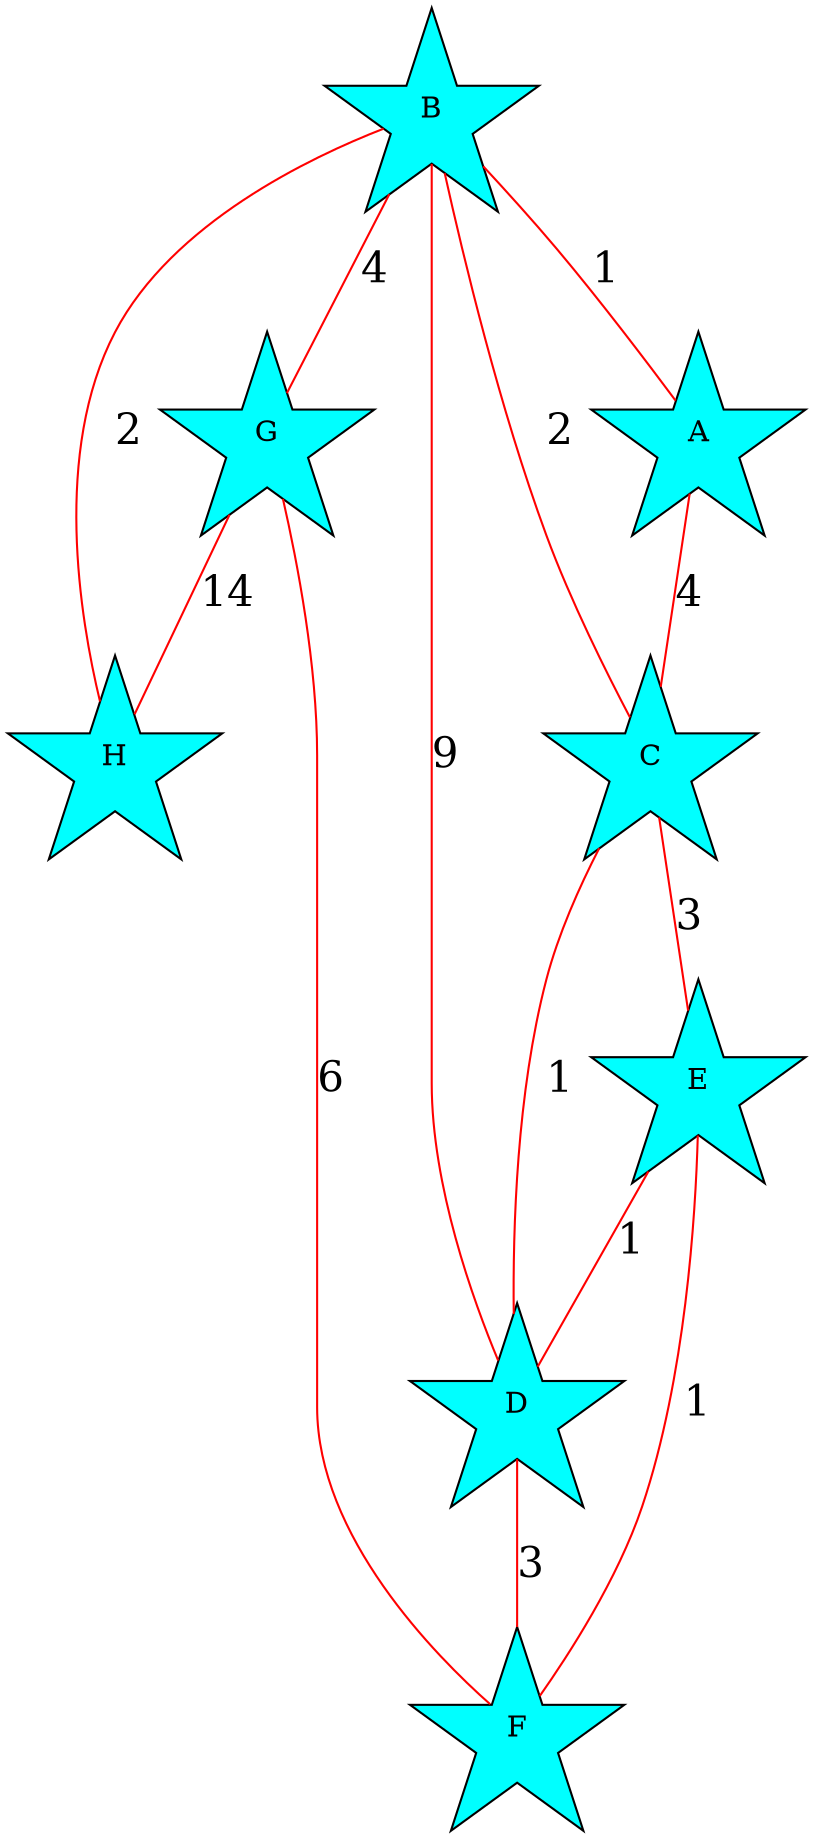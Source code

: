 graph {
node [shape="star" style="filled" fillcolor="aqua"];
edge [fontsize="20pt" color="red"];
B--G [label="4"];
G--H [label="14"];
B--H [label="2"];
B--D [label="9"];
B--A [label="1"];
B--C [label="2"];
A--C [label="4"];
C--D [label="1"];
C--E [label="3"];
E--D [label="1"];
E--F [label="1"];
D--F [label="3"];
G--F [label="6"];
}
